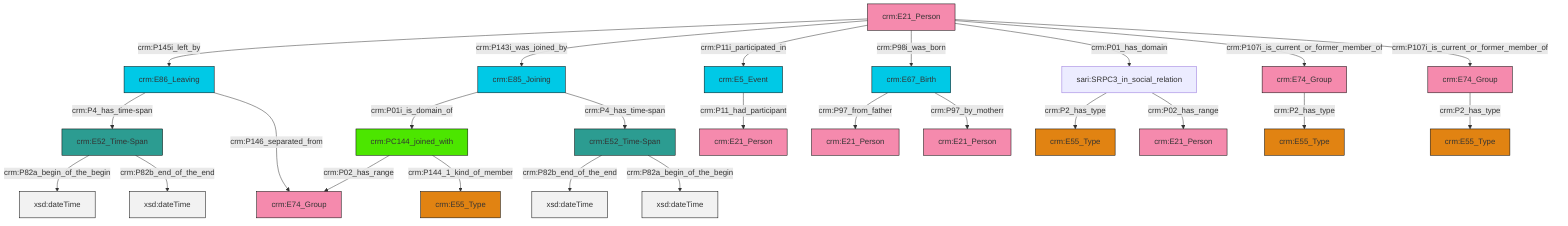 graph TD
classDef Literal fill:#f2f2f2,stroke:#000000;
classDef CRM_Entity fill:#FFFFFF,stroke:#000000;
classDef Temporal_Entity fill:#00C9E6, stroke:#000000;
classDef Type fill:#E18312, stroke:#000000;
classDef Time-Span fill:#2C9C91, stroke:#000000;
classDef Appellation fill:#FFEB7F, stroke:#000000;
classDef Place fill:#008836, stroke:#000000;
classDef Persistent_Item fill:#B266B2, stroke:#000000;
classDef Conceptual_Object fill:#FFD700, stroke:#000000;
classDef Physical_Thing fill:#D2B48C, stroke:#000000;
classDef Actor fill:#f58aad, stroke:#000000;
classDef PC_Classes fill:#4ce600, stroke:#000000;
classDef Multi fill:#cccccc,stroke:#000000;

6["crm:PC144_joined_with"]:::PC_Classes -->|crm:P02_has_range| 7["crm:E74_Group"]:::Actor
8["crm:E52_Time-Span"]:::Time-Span -->|crm:P82b_end_of_the_end| 9[xsd:dateTime]:::Literal
10["crm:E86_Leaving"]:::Temporal_Entity -->|crm:P4_has_time-span| 11["crm:E52_Time-Span"]:::Time-Span
10["crm:E86_Leaving"]:::Temporal_Entity -->|crm:P146_separated_from| 7["crm:E74_Group"]:::Actor
6["crm:PC144_joined_with"]:::PC_Classes -->|crm:P144_1_kind_of_member| 4["crm:E55_Type"]:::Type
14["crm:E21_Person"]:::Actor -->|crm:P145i_left_by| 10["crm:E86_Leaving"]:::Temporal_Entity
8["crm:E52_Time-Span"]:::Time-Span -->|crm:P82a_begin_of_the_begin| 15[xsd:dateTime]:::Literal
14["crm:E21_Person"]:::Actor -->|crm:P143i_was_joined_by| 2["crm:E85_Joining"]:::Temporal_Entity
18["crm:E74_Group"]:::Actor -->|crm:P2_has_type| 19["crm:E55_Type"]:::Type
25["crm:E74_Group"]:::Actor -->|crm:P2_has_type| 0["crm:E55_Type"]:::Type
16["sari:SRPC3_in_social_relation"]:::Default -->|crm:P2_has_type| 26["crm:E55_Type"]:::Type
12["crm:E67_Birth"]:::Temporal_Entity -->|crm:P97_from_father| 29["crm:E21_Person"]:::Actor
12["crm:E67_Birth"]:::Temporal_Entity -->|crm:P97_by_motherr| 27["crm:E21_Person"]:::Actor
11["crm:E52_Time-Span"]:::Time-Span -->|crm:P82a_begin_of_the_begin| 30[xsd:dateTime]:::Literal
16["sari:SRPC3_in_social_relation"]:::Default -->|crm:P02_has_range| 23["crm:E21_Person"]:::Actor
38["crm:E5_Event"]:::Temporal_Entity -->|crm:P11_had_participant| 40["crm:E21_Person"]:::Actor
14["crm:E21_Person"]:::Actor -->|crm:P11i_participated_in| 38["crm:E5_Event"]:::Temporal_Entity
11["crm:E52_Time-Span"]:::Time-Span -->|crm:P82b_end_of_the_end| 41[xsd:dateTime]:::Literal
2["crm:E85_Joining"]:::Temporal_Entity -->|crm:P01i_is_domain_of| 6["crm:PC144_joined_with"]:::PC_Classes
14["crm:E21_Person"]:::Actor -->|crm:P98i_was_born| 12["crm:E67_Birth"]:::Temporal_Entity
2["crm:E85_Joining"]:::Temporal_Entity -->|crm:P4_has_time-span| 8["crm:E52_Time-Span"]:::Time-Span
14["crm:E21_Person"]:::Actor -->|crm:P01_has_domain| 16["sari:SRPC3_in_social_relation"]:::Default
14["crm:E21_Person"]:::Actor -->|crm:P107i_is_current_or_former_member_of| 18["crm:E74_Group"]:::Actor
14["crm:E21_Person"]:::Actor -->|crm:P107i_is_current_or_former_member_of| 25["crm:E74_Group"]:::Actor